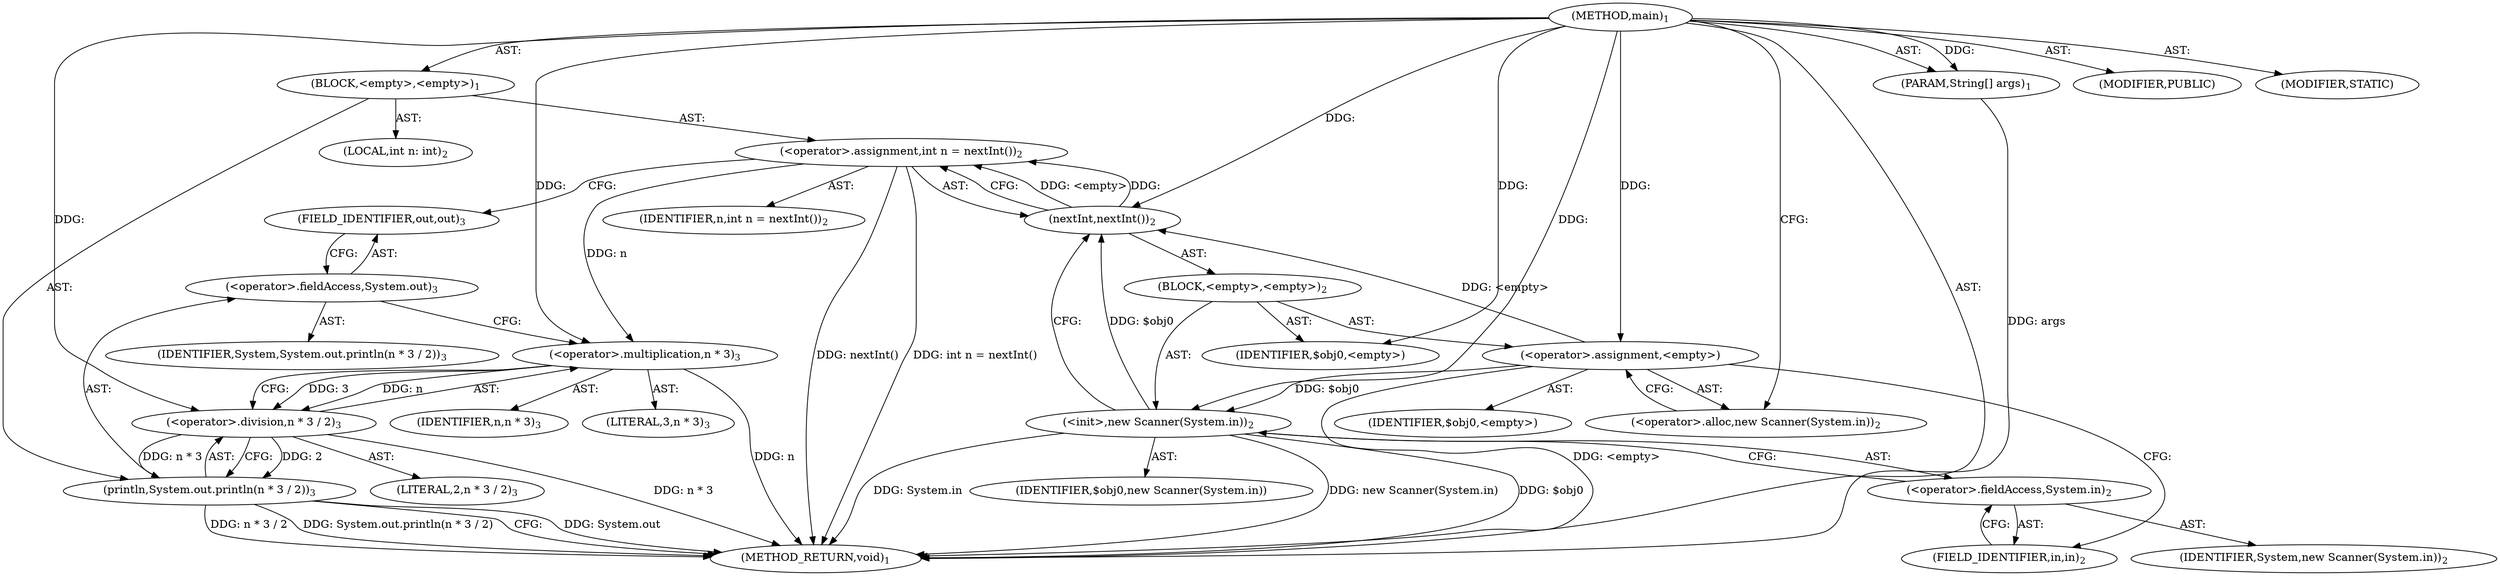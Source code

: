 digraph "main" {  
"17" [label = <(METHOD,main)<SUB>1</SUB>> ]
"18" [label = <(PARAM,String[] args)<SUB>1</SUB>> ]
"19" [label = <(BLOCK,&lt;empty&gt;,&lt;empty&gt;)<SUB>1</SUB>> ]
"20" [label = <(LOCAL,int n: int)<SUB>2</SUB>> ]
"21" [label = <(&lt;operator&gt;.assignment,int n = nextInt())<SUB>2</SUB>> ]
"22" [label = <(IDENTIFIER,n,int n = nextInt())<SUB>2</SUB>> ]
"23" [label = <(nextInt,nextInt())<SUB>2</SUB>> ]
"24" [label = <(BLOCK,&lt;empty&gt;,&lt;empty&gt;)<SUB>2</SUB>> ]
"25" [label = <(&lt;operator&gt;.assignment,&lt;empty&gt;)> ]
"26" [label = <(IDENTIFIER,$obj0,&lt;empty&gt;)> ]
"27" [label = <(&lt;operator&gt;.alloc,new Scanner(System.in))<SUB>2</SUB>> ]
"28" [label = <(&lt;init&gt;,new Scanner(System.in))<SUB>2</SUB>> ]
"29" [label = <(IDENTIFIER,$obj0,new Scanner(System.in))> ]
"30" [label = <(&lt;operator&gt;.fieldAccess,System.in)<SUB>2</SUB>> ]
"31" [label = <(IDENTIFIER,System,new Scanner(System.in))<SUB>2</SUB>> ]
"32" [label = <(FIELD_IDENTIFIER,in,in)<SUB>2</SUB>> ]
"33" [label = <(IDENTIFIER,$obj0,&lt;empty&gt;)> ]
"34" [label = <(println,System.out.println(n * 3 / 2))<SUB>3</SUB>> ]
"35" [label = <(&lt;operator&gt;.fieldAccess,System.out)<SUB>3</SUB>> ]
"36" [label = <(IDENTIFIER,System,System.out.println(n * 3 / 2))<SUB>3</SUB>> ]
"37" [label = <(FIELD_IDENTIFIER,out,out)<SUB>3</SUB>> ]
"38" [label = <(&lt;operator&gt;.division,n * 3 / 2)<SUB>3</SUB>> ]
"39" [label = <(&lt;operator&gt;.multiplication,n * 3)<SUB>3</SUB>> ]
"40" [label = <(IDENTIFIER,n,n * 3)<SUB>3</SUB>> ]
"41" [label = <(LITERAL,3,n * 3)<SUB>3</SUB>> ]
"42" [label = <(LITERAL,2,n * 3 / 2)<SUB>3</SUB>> ]
"43" [label = <(MODIFIER,PUBLIC)> ]
"44" [label = <(MODIFIER,STATIC)> ]
"45" [label = <(METHOD_RETURN,void)<SUB>1</SUB>> ]
  "17" -> "18"  [ label = "AST: "] 
  "17" -> "19"  [ label = "AST: "] 
  "17" -> "43"  [ label = "AST: "] 
  "17" -> "44"  [ label = "AST: "] 
  "17" -> "45"  [ label = "AST: "] 
  "19" -> "20"  [ label = "AST: "] 
  "19" -> "21"  [ label = "AST: "] 
  "19" -> "34"  [ label = "AST: "] 
  "21" -> "22"  [ label = "AST: "] 
  "21" -> "23"  [ label = "AST: "] 
  "23" -> "24"  [ label = "AST: "] 
  "24" -> "25"  [ label = "AST: "] 
  "24" -> "28"  [ label = "AST: "] 
  "24" -> "33"  [ label = "AST: "] 
  "25" -> "26"  [ label = "AST: "] 
  "25" -> "27"  [ label = "AST: "] 
  "28" -> "29"  [ label = "AST: "] 
  "28" -> "30"  [ label = "AST: "] 
  "30" -> "31"  [ label = "AST: "] 
  "30" -> "32"  [ label = "AST: "] 
  "34" -> "35"  [ label = "AST: "] 
  "34" -> "38"  [ label = "AST: "] 
  "35" -> "36"  [ label = "AST: "] 
  "35" -> "37"  [ label = "AST: "] 
  "38" -> "39"  [ label = "AST: "] 
  "38" -> "42"  [ label = "AST: "] 
  "39" -> "40"  [ label = "AST: "] 
  "39" -> "41"  [ label = "AST: "] 
  "21" -> "37"  [ label = "CFG: "] 
  "34" -> "45"  [ label = "CFG: "] 
  "23" -> "21"  [ label = "CFG: "] 
  "35" -> "39"  [ label = "CFG: "] 
  "38" -> "34"  [ label = "CFG: "] 
  "37" -> "35"  [ label = "CFG: "] 
  "39" -> "38"  [ label = "CFG: "] 
  "25" -> "32"  [ label = "CFG: "] 
  "28" -> "23"  [ label = "CFG: "] 
  "27" -> "25"  [ label = "CFG: "] 
  "30" -> "28"  [ label = "CFG: "] 
  "32" -> "30"  [ label = "CFG: "] 
  "17" -> "27"  [ label = "CFG: "] 
  "18" -> "45"  [ label = "DDG: args"] 
  "25" -> "45"  [ label = "DDG: &lt;empty&gt;"] 
  "28" -> "45"  [ label = "DDG: $obj0"] 
  "28" -> "45"  [ label = "DDG: System.in"] 
  "28" -> "45"  [ label = "DDG: new Scanner(System.in)"] 
  "21" -> "45"  [ label = "DDG: nextInt()"] 
  "21" -> "45"  [ label = "DDG: int n = nextInt()"] 
  "34" -> "45"  [ label = "DDG: System.out"] 
  "39" -> "45"  [ label = "DDG: n"] 
  "38" -> "45"  [ label = "DDG: n * 3"] 
  "34" -> "45"  [ label = "DDG: n * 3 / 2"] 
  "34" -> "45"  [ label = "DDG: System.out.println(n * 3 / 2)"] 
  "17" -> "18"  [ label = "DDG: "] 
  "23" -> "21"  [ label = "DDG: &lt;empty&gt;"] 
  "23" -> "21"  [ label = "DDG: "] 
  "38" -> "34"  [ label = "DDG: n * 3"] 
  "38" -> "34"  [ label = "DDG: 2"] 
  "25" -> "23"  [ label = "DDG: &lt;empty&gt;"] 
  "28" -> "23"  [ label = "DDG: $obj0"] 
  "17" -> "23"  [ label = "DDG: "] 
  "39" -> "38"  [ label = "DDG: n"] 
  "39" -> "38"  [ label = "DDG: 3"] 
  "17" -> "38"  [ label = "DDG: "] 
  "17" -> "25"  [ label = "DDG: "] 
  "17" -> "33"  [ label = "DDG: "] 
  "21" -> "39"  [ label = "DDG: n"] 
  "17" -> "39"  [ label = "DDG: "] 
  "25" -> "28"  [ label = "DDG: $obj0"] 
  "17" -> "28"  [ label = "DDG: "] 
}
